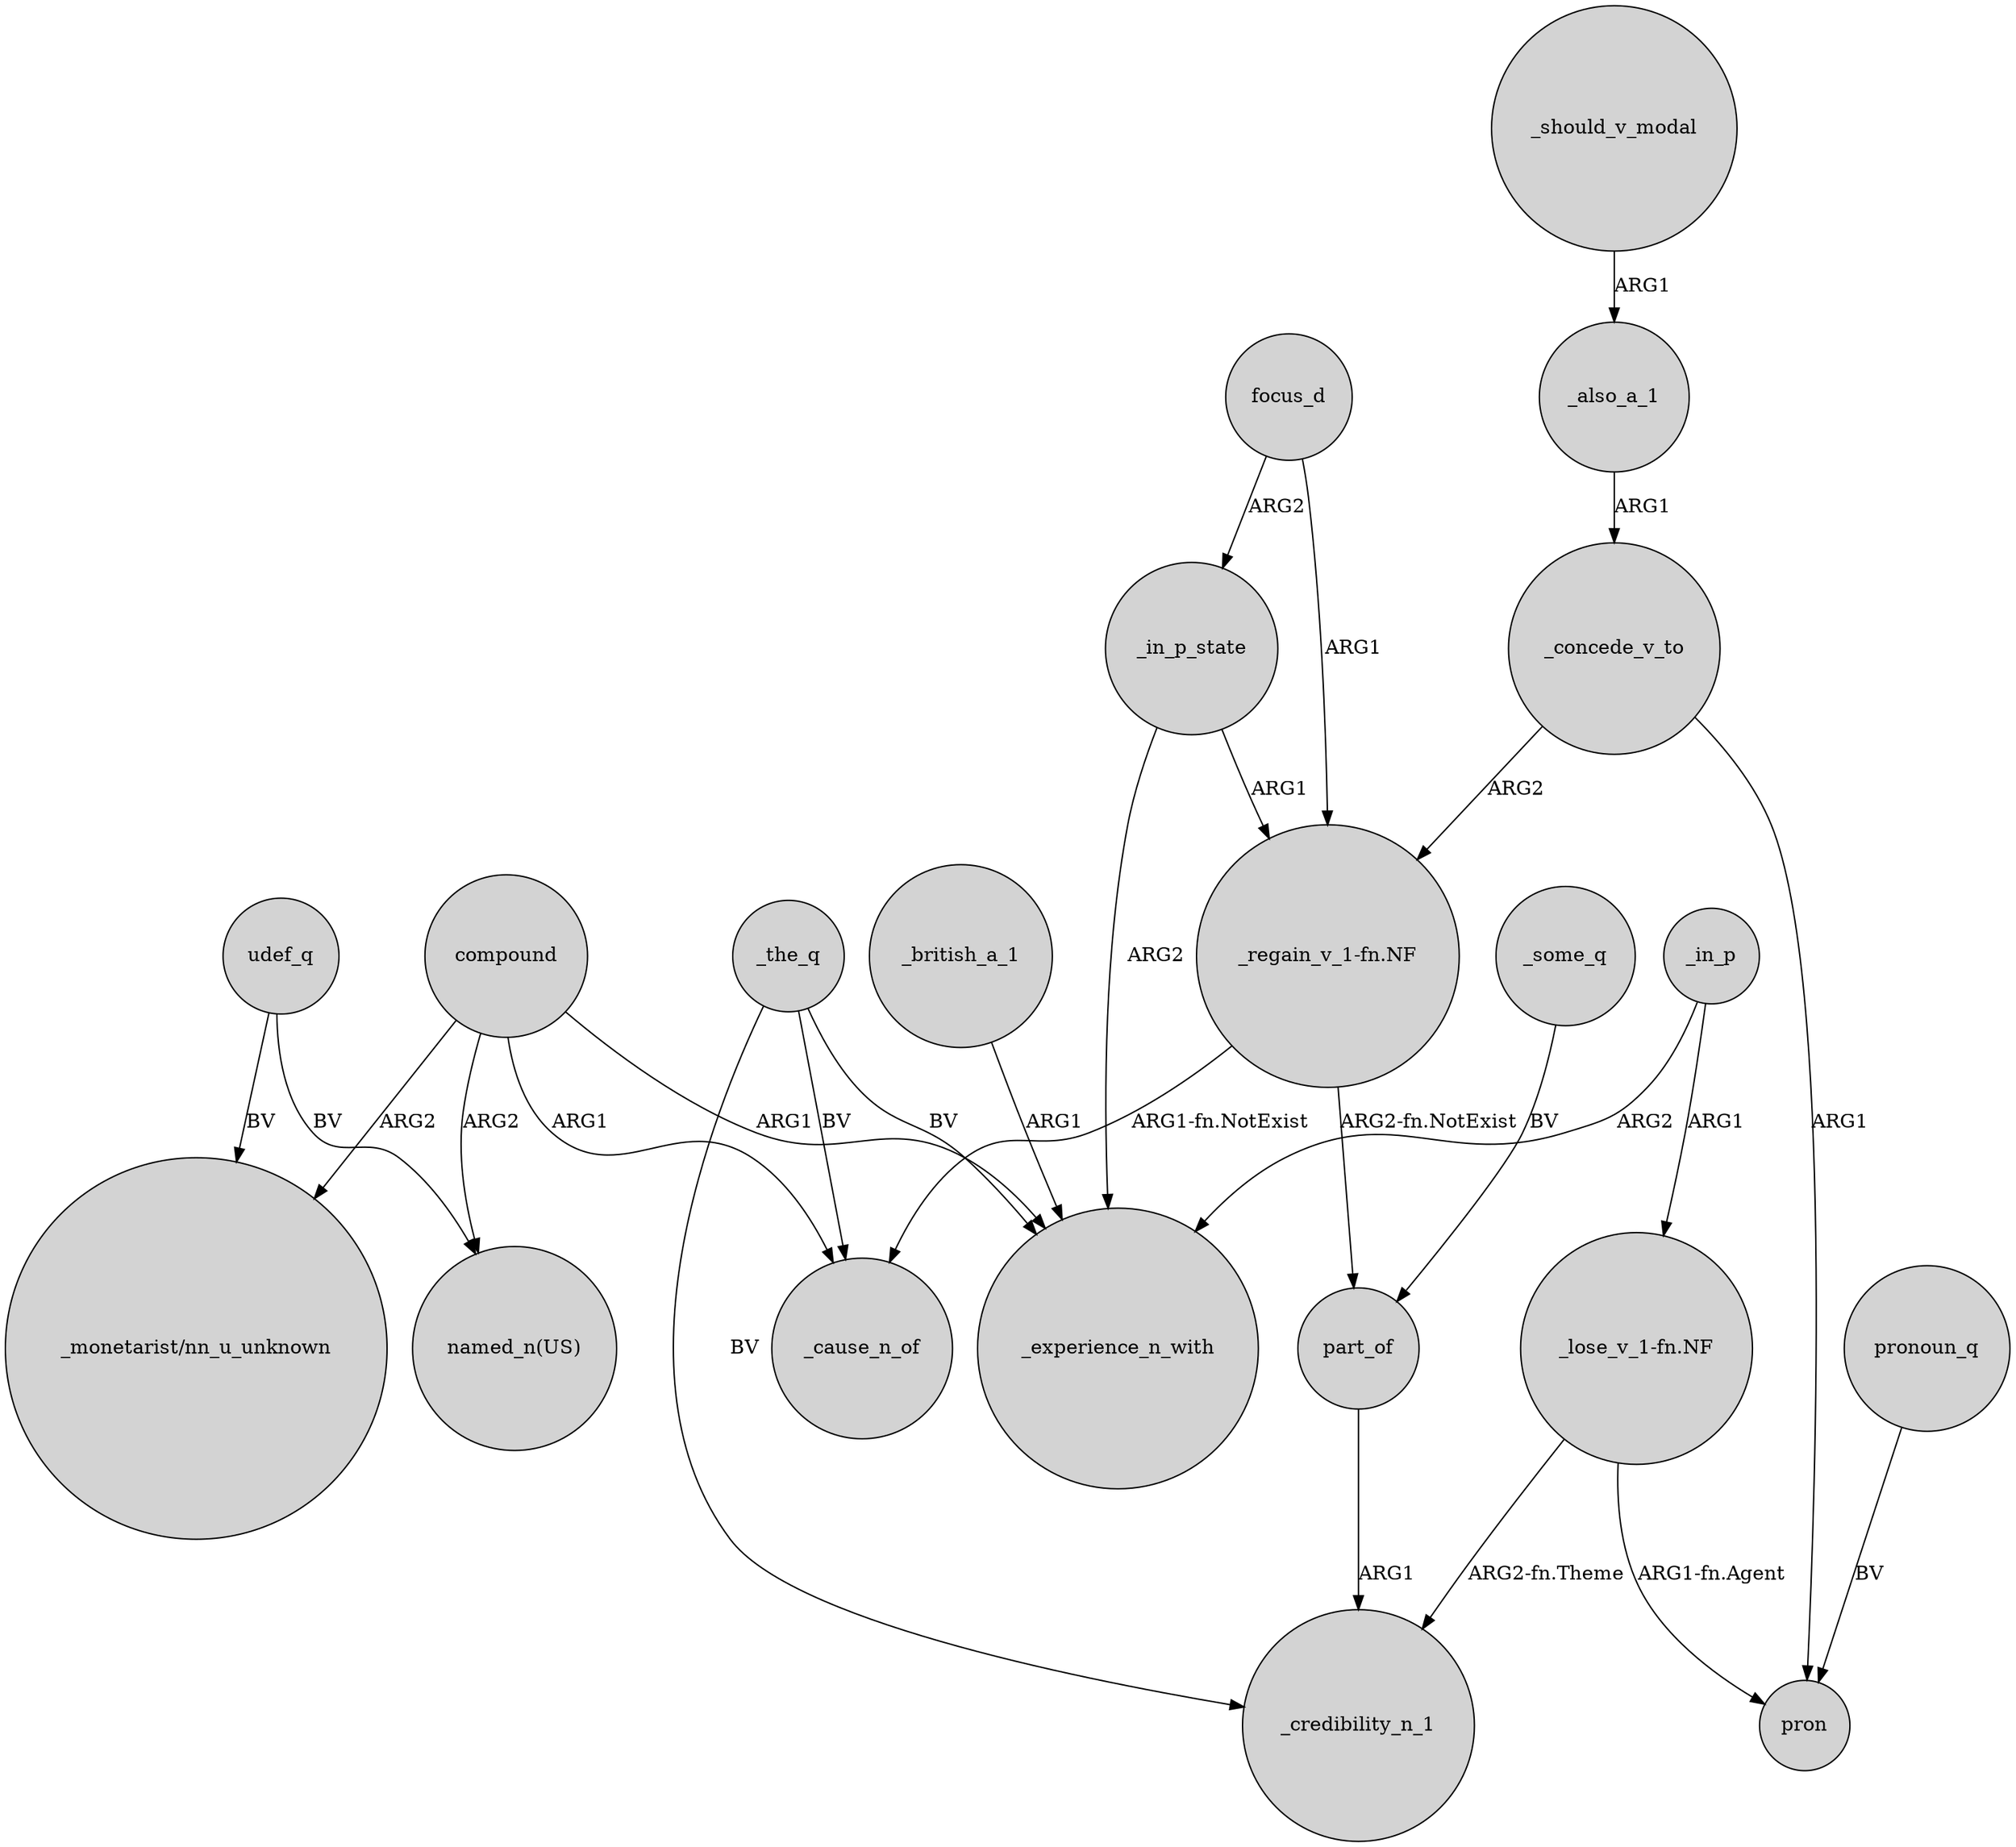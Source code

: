 digraph {
	node [shape=circle style=filled]
	_the_q -> _cause_n_of [label=BV]
	_in_p -> "_lose_v_1-fn.NF" [label=ARG1]
	udef_q -> "named_n(US)" [label=BV]
	_also_a_1 -> _concede_v_to [label=ARG1]
	_british_a_1 -> _experience_n_with [label=ARG1]
	"_lose_v_1-fn.NF" -> pron [label="ARG1-fn.Agent"]
	compound -> _cause_n_of [label=ARG1]
	focus_d -> _in_p_state [label=ARG2]
	compound -> _experience_n_with [label=ARG1]
	_in_p_state -> _experience_n_with [label=ARG2]
	udef_q -> "_monetarist/nn_u_unknown" [label=BV]
	_concede_v_to -> "_regain_v_1-fn.NF" [label=ARG2]
	compound -> "named_n(US)" [label=ARG2]
	"_lose_v_1-fn.NF" -> _credibility_n_1 [label="ARG2-fn.Theme"]
	_some_q -> part_of [label=BV]
	pronoun_q -> pron [label=BV]
	compound -> "_monetarist/nn_u_unknown" [label=ARG2]
	"_regain_v_1-fn.NF" -> _cause_n_of [label="ARG1-fn.NotExist"]
	_in_p_state -> "_regain_v_1-fn.NF" [label=ARG1]
	_should_v_modal -> _also_a_1 [label=ARG1]
	part_of -> _credibility_n_1 [label=ARG1]
	"_regain_v_1-fn.NF" -> part_of [label="ARG2-fn.NotExist"]
	_the_q -> _experience_n_with [label=BV]
	_the_q -> _credibility_n_1 [label=BV]
	_concede_v_to -> pron [label=ARG1]
	_in_p -> _experience_n_with [label=ARG2]
	focus_d -> "_regain_v_1-fn.NF" [label=ARG1]
}
